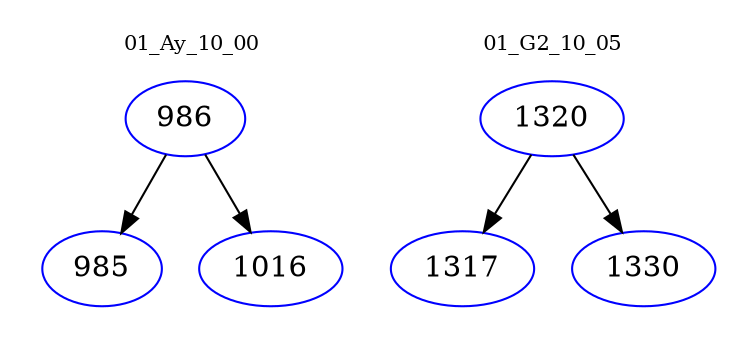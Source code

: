 digraph{
subgraph cluster_0 {
color = white
label = "01_Ay_10_00";
fontsize=10;
T0_986 [label="986", color="blue"]
T0_986 -> T0_985 [color="black"]
T0_985 [label="985", color="blue"]
T0_986 -> T0_1016 [color="black"]
T0_1016 [label="1016", color="blue"]
}
subgraph cluster_1 {
color = white
label = "01_G2_10_05";
fontsize=10;
T1_1320 [label="1320", color="blue"]
T1_1320 -> T1_1317 [color="black"]
T1_1317 [label="1317", color="blue"]
T1_1320 -> T1_1330 [color="black"]
T1_1330 [label="1330", color="blue"]
}
}
